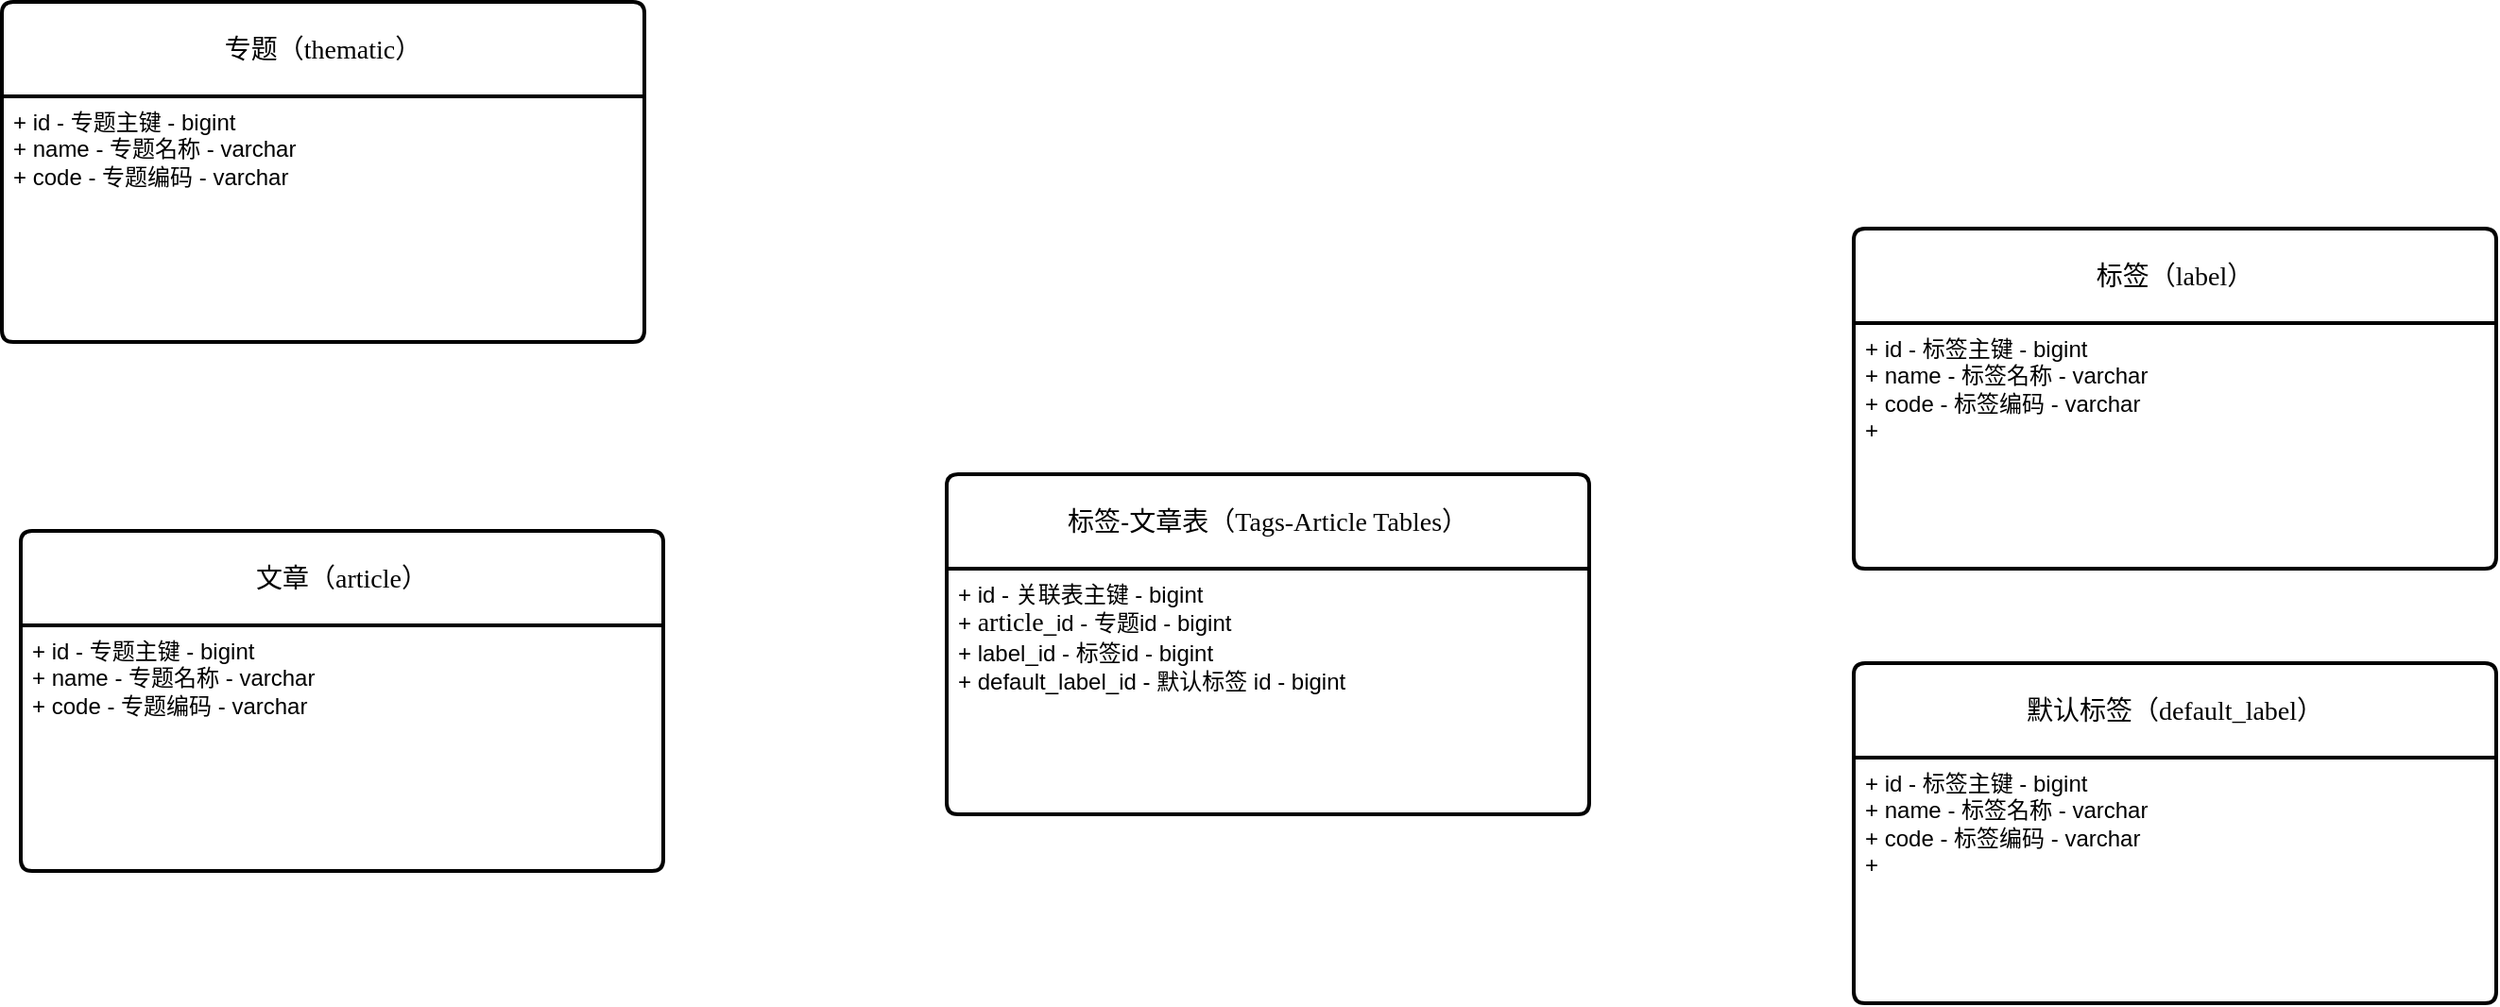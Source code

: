 <mxfile version="27.0.5">
  <diagram name="第 1 页" id="I1ErNXHB0BoW2DpfOcAM">
    <mxGraphModel dx="1426" dy="777" grid="1" gridSize="10" guides="1" tooltips="1" connect="1" arrows="1" fold="1" page="1" pageScale="1" pageWidth="827" pageHeight="1169" math="0" shadow="0">
      <root>
        <mxCell id="0" />
        <mxCell id="1" parent="0" />
        <mxCell id="AwYpqpUh4EfOczfZwocW-6" value="专题（&lt;span style=&quot;font-family: 微软雅黑; text-align: start; white-space-collapse: preserve;&quot;&gt;thematic&lt;/span&gt;）" style="swimlane;childLayout=stackLayout;horizontal=1;startSize=50;horizontalStack=0;rounded=1;fontSize=14;fontStyle=0;strokeWidth=2;resizeParent=0;resizeLast=1;shadow=0;dashed=0;align=center;arcSize=4;whiteSpace=wrap;html=1;" vertex="1" parent="1">
          <mxGeometry x="90" y="100" width="340" height="180" as="geometry" />
        </mxCell>
        <mxCell id="AwYpqpUh4EfOczfZwocW-7" value="+ id - 专题主键 - bigint&lt;br&gt;+ name - 专题名称 - varchar&lt;br&gt;+ code - 专题编码 - varchar" style="align=left;strokeColor=none;fillColor=none;spacingLeft=4;spacingRight=4;fontSize=12;verticalAlign=top;resizable=0;rotatable=0;part=1;html=1;whiteSpace=wrap;" vertex="1" parent="AwYpqpUh4EfOczfZwocW-6">
          <mxGeometry y="50" width="340" height="130" as="geometry" />
        </mxCell>
        <mxCell id="AwYpqpUh4EfOczfZwocW-9" value="标签（&lt;span style=&quot;font-family: 微软雅黑; text-align: start; white-space-collapse: preserve;&quot;&gt;label&lt;/span&gt;）" style="swimlane;childLayout=stackLayout;horizontal=1;startSize=50;horizontalStack=0;rounded=1;fontSize=14;fontStyle=0;strokeWidth=2;resizeParent=0;resizeLast=1;shadow=0;dashed=0;align=center;arcSize=4;whiteSpace=wrap;html=1;" vertex="1" parent="1">
          <mxGeometry x="1070" y="220" width="340" height="180" as="geometry" />
        </mxCell>
        <mxCell id="AwYpqpUh4EfOczfZwocW-10" value="+ id - 标签主键 - bigint&lt;br&gt;+ name - 标签名称 - varchar&lt;br&gt;+ code - 标签编码 - varchar&lt;div&gt;+&amp;nbsp;&lt;/div&gt;" style="align=left;strokeColor=none;fillColor=none;spacingLeft=4;spacingRight=4;fontSize=12;verticalAlign=top;resizable=0;rotatable=0;part=1;html=1;whiteSpace=wrap;" vertex="1" parent="AwYpqpUh4EfOczfZwocW-9">
          <mxGeometry y="50" width="340" height="130" as="geometry" />
        </mxCell>
        <mxCell id="AwYpqpUh4EfOczfZwocW-11" value="标签-文章表（&lt;span style=&quot;font-family: 微软雅黑; text-align: start; white-space-collapse: preserve;&quot;&gt;Tags-Article Tables&lt;/span&gt;）" style="swimlane;childLayout=stackLayout;horizontal=1;startSize=50;horizontalStack=0;rounded=1;fontSize=14;fontStyle=0;strokeWidth=2;resizeParent=0;resizeLast=1;shadow=0;dashed=0;align=center;arcSize=4;whiteSpace=wrap;html=1;" vertex="1" parent="1">
          <mxGeometry x="590" y="350" width="340" height="180" as="geometry" />
        </mxCell>
        <mxCell id="AwYpqpUh4EfOczfZwocW-12" value="+ id - 关联表主键 - bigint&lt;div&gt;+ &lt;font face=&quot;微软雅黑&quot;&gt;&lt;span style=&quot;font-size: 14px; white-space-collapse: preserve;&quot;&gt;article&lt;/span&gt;&lt;/font&gt;_id - 专题id - bigint&lt;/div&gt;&lt;div&gt;+ label_id - 标签id - bigint&lt;/div&gt;&lt;div&gt;+ default_label_id - 默认标签 id - bigint&lt;/div&gt;" style="align=left;strokeColor=none;fillColor=none;spacingLeft=4;spacingRight=4;fontSize=12;verticalAlign=top;resizable=0;rotatable=0;part=1;html=1;whiteSpace=wrap;" vertex="1" parent="AwYpqpUh4EfOczfZwocW-11">
          <mxGeometry y="50" width="340" height="130" as="geometry" />
        </mxCell>
        <mxCell id="AwYpqpUh4EfOczfZwocW-13" value="默认标签（&lt;span style=&quot;font-family: 微软雅黑; text-align: start; white-space-collapse: preserve;&quot;&gt;default_&lt;/span&gt;&lt;span style=&quot;font-family: 微软雅黑; text-align: start; white-space-collapse: preserve;&quot;&gt;label&lt;/span&gt;）" style="swimlane;childLayout=stackLayout;horizontal=1;startSize=50;horizontalStack=0;rounded=1;fontSize=14;fontStyle=0;strokeWidth=2;resizeParent=0;resizeLast=1;shadow=0;dashed=0;align=center;arcSize=4;whiteSpace=wrap;html=1;" vertex="1" parent="1">
          <mxGeometry x="1070" y="450" width="340" height="180" as="geometry" />
        </mxCell>
        <mxCell id="AwYpqpUh4EfOczfZwocW-14" value="+ id - 标签主键 - bigint&lt;br&gt;+ name - 标签名称 - varchar&lt;br&gt;+ code - 标签编码 - varchar&lt;div&gt;+&amp;nbsp;&lt;/div&gt;" style="align=left;strokeColor=none;fillColor=none;spacingLeft=4;spacingRight=4;fontSize=12;verticalAlign=top;resizable=0;rotatable=0;part=1;html=1;whiteSpace=wrap;" vertex="1" parent="AwYpqpUh4EfOczfZwocW-13">
          <mxGeometry y="50" width="340" height="130" as="geometry" />
        </mxCell>
        <mxCell id="AwYpqpUh4EfOczfZwocW-15" value="文章（&lt;span style=&quot;font-family: 微软雅黑; text-align: start; white-space-collapse: preserve;&quot;&gt;article&lt;/span&gt;）" style="swimlane;childLayout=stackLayout;horizontal=1;startSize=50;horizontalStack=0;rounded=1;fontSize=14;fontStyle=0;strokeWidth=2;resizeParent=0;resizeLast=1;shadow=0;dashed=0;align=center;arcSize=4;whiteSpace=wrap;html=1;" vertex="1" parent="1">
          <mxGeometry x="100" y="380" width="340" height="180" as="geometry" />
        </mxCell>
        <mxCell id="AwYpqpUh4EfOczfZwocW-16" value="+ id - 专题主键 - bigint&lt;br&gt;+ name - 专题名称 - varchar&lt;br&gt;+ code - 专题编码 - varchar" style="align=left;strokeColor=none;fillColor=none;spacingLeft=4;spacingRight=4;fontSize=12;verticalAlign=top;resizable=0;rotatable=0;part=1;html=1;whiteSpace=wrap;" vertex="1" parent="AwYpqpUh4EfOczfZwocW-15">
          <mxGeometry y="50" width="340" height="130" as="geometry" />
        </mxCell>
      </root>
    </mxGraphModel>
  </diagram>
</mxfile>
